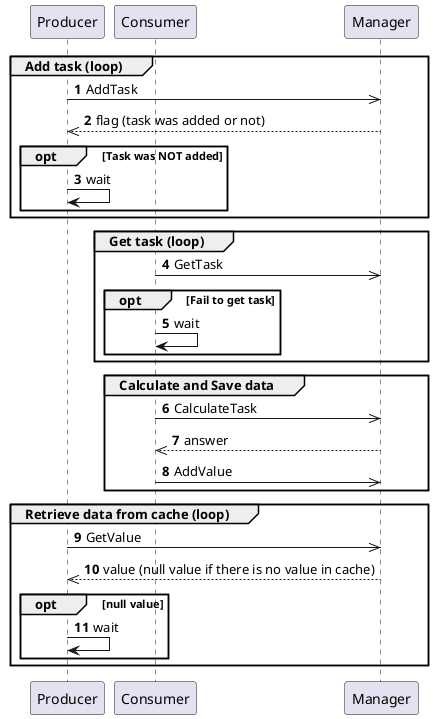 @startuml uml_seq_diagram_process
autonumber

participant Producer
participant Consumer
participant Manager

Group Add task (loop)
    Producer ->> Manager : AddTask
    return flag (task was added or not)
    Opt Task was NOT added
        Producer -> Producer : wait
    end
end

Group Get task (loop)
    Consumer ->> Manager : GetTask
    Opt Fail to get task
        Consumer -> Consumer : wait
    end
end

Group Calculate and Save data
    Consumer ->> Manager : CalculateTask
    return answer

    Consumer ->> Manager : AddValue
end

Group Retrieve data from cache (loop)
    Producer ->> Manager : GetValue
    return value (null value if there is no value in cache)
    Opt null value
        Producer -> Producer : wait
    end
end
@enduml